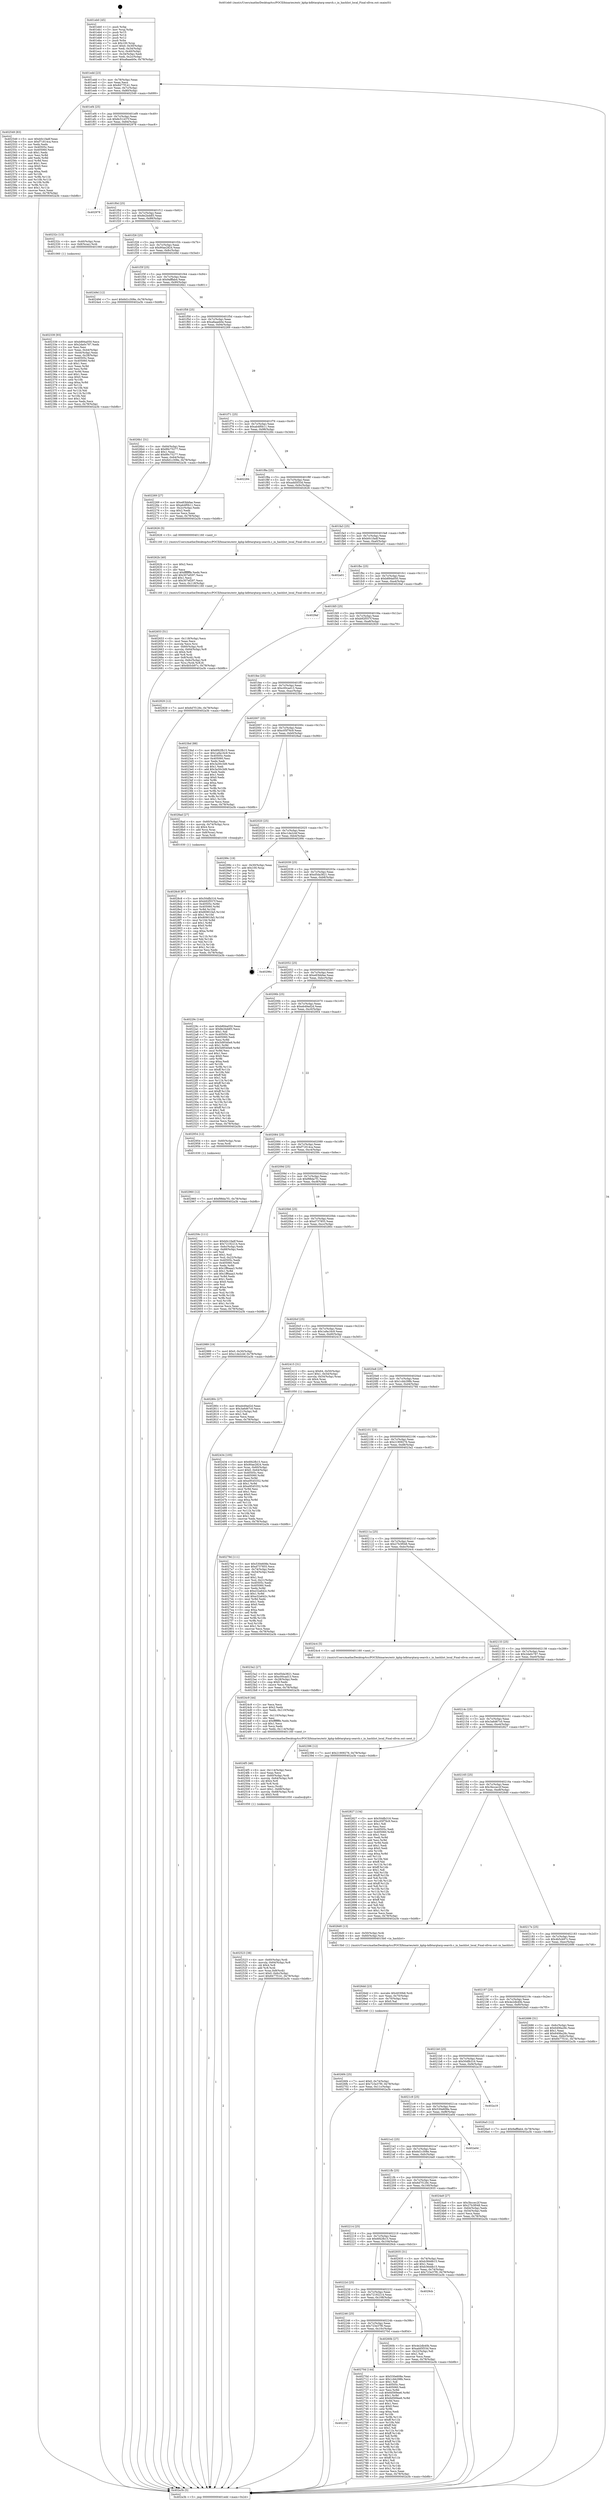 digraph "0x401eb0" {
  label = "0x401eb0 (/mnt/c/Users/mathe/Desktop/tcc/POCII/binaries/extr_kphp-kdbtargtarg-search.c_in_hashlist_local_Final-ollvm.out::main(0))"
  labelloc = "t"
  node[shape=record]

  Entry [label="",width=0.3,height=0.3,shape=circle,fillcolor=black,style=filled]
  "0x401edd" [label="{
     0x401edd [23]\l
     | [instrs]\l
     &nbsp;&nbsp;0x401edd \<+3\>: mov -0x78(%rbp),%eax\l
     &nbsp;&nbsp;0x401ee0 \<+2\>: mov %eax,%ecx\l
     &nbsp;&nbsp;0x401ee2 \<+6\>: sub $0x8477f141,%ecx\l
     &nbsp;&nbsp;0x401ee8 \<+3\>: mov %eax,-0x7c(%rbp)\l
     &nbsp;&nbsp;0x401eeb \<+3\>: mov %ecx,-0x80(%rbp)\l
     &nbsp;&nbsp;0x401eee \<+6\>: je 0000000000402549 \<main+0x699\>\l
  }"]
  "0x402549" [label="{
     0x402549 [83]\l
     | [instrs]\l
     &nbsp;&nbsp;0x402549 \<+5\>: mov $0xb0c1fadf,%eax\l
     &nbsp;&nbsp;0x40254e \<+5\>: mov $0xf71814ca,%ecx\l
     &nbsp;&nbsp;0x402553 \<+2\>: xor %edx,%edx\l
     &nbsp;&nbsp;0x402555 \<+7\>: mov 0x40505c,%esi\l
     &nbsp;&nbsp;0x40255c \<+7\>: mov 0x405060,%edi\l
     &nbsp;&nbsp;0x402563 \<+3\>: sub $0x1,%edx\l
     &nbsp;&nbsp;0x402566 \<+3\>: mov %esi,%r8d\l
     &nbsp;&nbsp;0x402569 \<+3\>: add %edx,%r8d\l
     &nbsp;&nbsp;0x40256c \<+4\>: imul %r8d,%esi\l
     &nbsp;&nbsp;0x402570 \<+3\>: and $0x1,%esi\l
     &nbsp;&nbsp;0x402573 \<+3\>: cmp $0x0,%esi\l
     &nbsp;&nbsp;0x402576 \<+4\>: sete %r9b\l
     &nbsp;&nbsp;0x40257a \<+3\>: cmp $0xa,%edi\l
     &nbsp;&nbsp;0x40257d \<+4\>: setl %r10b\l
     &nbsp;&nbsp;0x402581 \<+3\>: mov %r9b,%r11b\l
     &nbsp;&nbsp;0x402584 \<+3\>: and %r10b,%r11b\l
     &nbsp;&nbsp;0x402587 \<+3\>: xor %r10b,%r9b\l
     &nbsp;&nbsp;0x40258a \<+3\>: or %r9b,%r11b\l
     &nbsp;&nbsp;0x40258d \<+4\>: test $0x1,%r11b\l
     &nbsp;&nbsp;0x402591 \<+3\>: cmovne %ecx,%eax\l
     &nbsp;&nbsp;0x402594 \<+3\>: mov %eax,-0x78(%rbp)\l
     &nbsp;&nbsp;0x402597 \<+5\>: jmp 0000000000402a3b \<main+0xb8b\>\l
  }"]
  "0x401ef4" [label="{
     0x401ef4 [25]\l
     | [instrs]\l
     &nbsp;&nbsp;0x401ef4 \<+5\>: jmp 0000000000401ef9 \<main+0x49\>\l
     &nbsp;&nbsp;0x401ef9 \<+3\>: mov -0x7c(%rbp),%eax\l
     &nbsp;&nbsp;0x401efc \<+5\>: sub $0x8c51437f,%eax\l
     &nbsp;&nbsp;0x401f01 \<+6\>: mov %eax,-0x84(%rbp)\l
     &nbsp;&nbsp;0x401f07 \<+6\>: je 0000000000402978 \<main+0xac8\>\l
  }"]
  Exit [label="",width=0.3,height=0.3,shape=circle,fillcolor=black,style=filled,peripheries=2]
  "0x402978" [label="{
     0x402978\l
  }", style=dashed]
  "0x401f0d" [label="{
     0x401f0d [25]\l
     | [instrs]\l
     &nbsp;&nbsp;0x401f0d \<+5\>: jmp 0000000000401f12 \<main+0x62\>\l
     &nbsp;&nbsp;0x401f12 \<+3\>: mov -0x7c(%rbp),%eax\l
     &nbsp;&nbsp;0x401f15 \<+5\>: sub $0x8e2bddf3,%eax\l
     &nbsp;&nbsp;0x401f1a \<+6\>: mov %eax,-0x88(%rbp)\l
     &nbsp;&nbsp;0x401f20 \<+6\>: je 000000000040232c \<main+0x47c\>\l
  }"]
  "0x402960" [label="{
     0x402960 [12]\l
     | [instrs]\l
     &nbsp;&nbsp;0x402960 \<+7\>: movl $0xf98da7f1,-0x78(%rbp)\l
     &nbsp;&nbsp;0x402967 \<+5\>: jmp 0000000000402a3b \<main+0xb8b\>\l
  }"]
  "0x40232c" [label="{
     0x40232c [13]\l
     | [instrs]\l
     &nbsp;&nbsp;0x40232c \<+4\>: mov -0x40(%rbp),%rax\l
     &nbsp;&nbsp;0x402330 \<+4\>: mov 0x8(%rax),%rdi\l
     &nbsp;&nbsp;0x402334 \<+5\>: call 0000000000401060 \<atoi@plt\>\l
     | [calls]\l
     &nbsp;&nbsp;0x401060 \{1\} (unknown)\l
  }"]
  "0x401f26" [label="{
     0x401f26 [25]\l
     | [instrs]\l
     &nbsp;&nbsp;0x401f26 \<+5\>: jmp 0000000000401f2b \<main+0x7b\>\l
     &nbsp;&nbsp;0x401f2b \<+3\>: mov -0x7c(%rbp),%eax\l
     &nbsp;&nbsp;0x401f2e \<+5\>: sub $0x90ae2824,%eax\l
     &nbsp;&nbsp;0x401f33 \<+6\>: mov %eax,-0x8c(%rbp)\l
     &nbsp;&nbsp;0x401f39 \<+6\>: je 000000000040249d \<main+0x5ed\>\l
  }"]
  "0x4028c8" [label="{
     0x4028c8 [97]\l
     | [instrs]\l
     &nbsp;&nbsp;0x4028c8 \<+5\>: mov $0x50dfb316,%edx\l
     &nbsp;&nbsp;0x4028cd \<+5\>: mov $0xb92f557f,%esi\l
     &nbsp;&nbsp;0x4028d2 \<+8\>: mov 0x40505c,%r8d\l
     &nbsp;&nbsp;0x4028da \<+8\>: mov 0x405060,%r9d\l
     &nbsp;&nbsp;0x4028e2 \<+3\>: mov %r8d,%r10d\l
     &nbsp;&nbsp;0x4028e5 \<+7\>: add $0x80901fa5,%r10d\l
     &nbsp;&nbsp;0x4028ec \<+4\>: sub $0x1,%r10d\l
     &nbsp;&nbsp;0x4028f0 \<+7\>: sub $0x80901fa5,%r10d\l
     &nbsp;&nbsp;0x4028f7 \<+4\>: imul %r10d,%r8d\l
     &nbsp;&nbsp;0x4028fb \<+4\>: and $0x1,%r8d\l
     &nbsp;&nbsp;0x4028ff \<+4\>: cmp $0x0,%r8d\l
     &nbsp;&nbsp;0x402903 \<+4\>: sete %r11b\l
     &nbsp;&nbsp;0x402907 \<+4\>: cmp $0xa,%r9d\l
     &nbsp;&nbsp;0x40290b \<+3\>: setl %bl\l
     &nbsp;&nbsp;0x40290e \<+3\>: mov %r11b,%r14b\l
     &nbsp;&nbsp;0x402911 \<+3\>: and %bl,%r14b\l
     &nbsp;&nbsp;0x402914 \<+3\>: xor %bl,%r11b\l
     &nbsp;&nbsp;0x402917 \<+3\>: or %r11b,%r14b\l
     &nbsp;&nbsp;0x40291a \<+4\>: test $0x1,%r14b\l
     &nbsp;&nbsp;0x40291e \<+3\>: cmovne %esi,%edx\l
     &nbsp;&nbsp;0x402921 \<+3\>: mov %edx,-0x78(%rbp)\l
     &nbsp;&nbsp;0x402924 \<+5\>: jmp 0000000000402a3b \<main+0xb8b\>\l
  }"]
  "0x40249d" [label="{
     0x40249d [12]\l
     | [instrs]\l
     &nbsp;&nbsp;0x40249d \<+7\>: movl $0x6d1c308e,-0x78(%rbp)\l
     &nbsp;&nbsp;0x4024a4 \<+5\>: jmp 0000000000402a3b \<main+0xb8b\>\l
  }"]
  "0x401f3f" [label="{
     0x401f3f [25]\l
     | [instrs]\l
     &nbsp;&nbsp;0x401f3f \<+5\>: jmp 0000000000401f44 \<main+0x94\>\l
     &nbsp;&nbsp;0x401f44 \<+3\>: mov -0x7c(%rbp),%eax\l
     &nbsp;&nbsp;0x401f47 \<+5\>: sub $0x9afffab4,%eax\l
     &nbsp;&nbsp;0x401f4c \<+6\>: mov %eax,-0x90(%rbp)\l
     &nbsp;&nbsp;0x401f52 \<+6\>: je 00000000004026b1 \<main+0x801\>\l
  }"]
  "0x40225f" [label="{
     0x40225f\l
  }", style=dashed]
  "0x4026b1" [label="{
     0x4026b1 [31]\l
     | [instrs]\l
     &nbsp;&nbsp;0x4026b1 \<+3\>: mov -0x64(%rbp),%eax\l
     &nbsp;&nbsp;0x4026b4 \<+5\>: sub $0x89c75277,%eax\l
     &nbsp;&nbsp;0x4026b9 \<+3\>: add $0x1,%eax\l
     &nbsp;&nbsp;0x4026bc \<+5\>: add $0x89c75277,%eax\l
     &nbsp;&nbsp;0x4026c1 \<+3\>: mov %eax,-0x64(%rbp)\l
     &nbsp;&nbsp;0x4026c4 \<+7\>: movl $0x6d1c308e,-0x78(%rbp)\l
     &nbsp;&nbsp;0x4026cb \<+5\>: jmp 0000000000402a3b \<main+0xb8b\>\l
  }"]
  "0x401f58" [label="{
     0x401f58 [25]\l
     | [instrs]\l
     &nbsp;&nbsp;0x401f58 \<+5\>: jmp 0000000000401f5d \<main+0xad\>\l
     &nbsp;&nbsp;0x401f5d \<+3\>: mov -0x7c(%rbp),%eax\l
     &nbsp;&nbsp;0x401f60 \<+5\>: sub $0xa8aaeb0e,%eax\l
     &nbsp;&nbsp;0x401f65 \<+6\>: mov %eax,-0x94(%rbp)\l
     &nbsp;&nbsp;0x401f6b \<+6\>: je 0000000000402269 \<main+0x3b9\>\l
  }"]
  "0x40270d" [label="{
     0x40270d [144]\l
     | [instrs]\l
     &nbsp;&nbsp;0x40270d \<+5\>: mov $0x530e608e,%eax\l
     &nbsp;&nbsp;0x402712 \<+5\>: mov $0x1cbb298b,%ecx\l
     &nbsp;&nbsp;0x402717 \<+2\>: mov $0x1,%dl\l
     &nbsp;&nbsp;0x402719 \<+7\>: mov 0x40505c,%esi\l
     &nbsp;&nbsp;0x402720 \<+7\>: mov 0x405060,%edi\l
     &nbsp;&nbsp;0x402727 \<+3\>: mov %esi,%r8d\l
     &nbsp;&nbsp;0x40272a \<+7\>: sub $0x6d569ee6,%r8d\l
     &nbsp;&nbsp;0x402731 \<+4\>: sub $0x1,%r8d\l
     &nbsp;&nbsp;0x402735 \<+7\>: add $0x6d569ee6,%r8d\l
     &nbsp;&nbsp;0x40273c \<+4\>: imul %r8d,%esi\l
     &nbsp;&nbsp;0x402740 \<+3\>: and $0x1,%esi\l
     &nbsp;&nbsp;0x402743 \<+3\>: cmp $0x0,%esi\l
     &nbsp;&nbsp;0x402746 \<+4\>: sete %r9b\l
     &nbsp;&nbsp;0x40274a \<+3\>: cmp $0xa,%edi\l
     &nbsp;&nbsp;0x40274d \<+4\>: setl %r10b\l
     &nbsp;&nbsp;0x402751 \<+3\>: mov %r9b,%r11b\l
     &nbsp;&nbsp;0x402754 \<+4\>: xor $0xff,%r11b\l
     &nbsp;&nbsp;0x402758 \<+3\>: mov %r10b,%bl\l
     &nbsp;&nbsp;0x40275b \<+3\>: xor $0xff,%bl\l
     &nbsp;&nbsp;0x40275e \<+3\>: xor $0x1,%dl\l
     &nbsp;&nbsp;0x402761 \<+3\>: mov %r11b,%r14b\l
     &nbsp;&nbsp;0x402764 \<+4\>: and $0xff,%r14b\l
     &nbsp;&nbsp;0x402768 \<+3\>: and %dl,%r9b\l
     &nbsp;&nbsp;0x40276b \<+3\>: mov %bl,%r15b\l
     &nbsp;&nbsp;0x40276e \<+4\>: and $0xff,%r15b\l
     &nbsp;&nbsp;0x402772 \<+3\>: and %dl,%r10b\l
     &nbsp;&nbsp;0x402775 \<+3\>: or %r9b,%r14b\l
     &nbsp;&nbsp;0x402778 \<+3\>: or %r10b,%r15b\l
     &nbsp;&nbsp;0x40277b \<+3\>: xor %r15b,%r14b\l
     &nbsp;&nbsp;0x40277e \<+3\>: or %bl,%r11b\l
     &nbsp;&nbsp;0x402781 \<+4\>: xor $0xff,%r11b\l
     &nbsp;&nbsp;0x402785 \<+3\>: or $0x1,%dl\l
     &nbsp;&nbsp;0x402788 \<+3\>: and %dl,%r11b\l
     &nbsp;&nbsp;0x40278b \<+3\>: or %r11b,%r14b\l
     &nbsp;&nbsp;0x40278e \<+4\>: test $0x1,%r14b\l
     &nbsp;&nbsp;0x402792 \<+3\>: cmovne %ecx,%eax\l
     &nbsp;&nbsp;0x402795 \<+3\>: mov %eax,-0x78(%rbp)\l
     &nbsp;&nbsp;0x402798 \<+5\>: jmp 0000000000402a3b \<main+0xb8b\>\l
  }"]
  "0x402269" [label="{
     0x402269 [27]\l
     | [instrs]\l
     &nbsp;&nbsp;0x402269 \<+5\>: mov $0xe83bbfae,%eax\l
     &nbsp;&nbsp;0x40226e \<+5\>: mov $0xab4f0b11,%ecx\l
     &nbsp;&nbsp;0x402273 \<+3\>: mov -0x2c(%rbp),%edx\l
     &nbsp;&nbsp;0x402276 \<+3\>: cmp $0x2,%edx\l
     &nbsp;&nbsp;0x402279 \<+3\>: cmovne %ecx,%eax\l
     &nbsp;&nbsp;0x40227c \<+3\>: mov %eax,-0x78(%rbp)\l
     &nbsp;&nbsp;0x40227f \<+5\>: jmp 0000000000402a3b \<main+0xb8b\>\l
  }"]
  "0x401f71" [label="{
     0x401f71 [25]\l
     | [instrs]\l
     &nbsp;&nbsp;0x401f71 \<+5\>: jmp 0000000000401f76 \<main+0xc6\>\l
     &nbsp;&nbsp;0x401f76 \<+3\>: mov -0x7c(%rbp),%eax\l
     &nbsp;&nbsp;0x401f79 \<+5\>: sub $0xab4f0b11,%eax\l
     &nbsp;&nbsp;0x401f7e \<+6\>: mov %eax,-0x98(%rbp)\l
     &nbsp;&nbsp;0x401f84 \<+6\>: je 0000000000402284 \<main+0x3d4\>\l
  }"]
  "0x402a3b" [label="{
     0x402a3b [5]\l
     | [instrs]\l
     &nbsp;&nbsp;0x402a3b \<+5\>: jmp 0000000000401edd \<main+0x2d\>\l
  }"]
  "0x401eb0" [label="{
     0x401eb0 [45]\l
     | [instrs]\l
     &nbsp;&nbsp;0x401eb0 \<+1\>: push %rbp\l
     &nbsp;&nbsp;0x401eb1 \<+3\>: mov %rsp,%rbp\l
     &nbsp;&nbsp;0x401eb4 \<+2\>: push %r15\l
     &nbsp;&nbsp;0x401eb6 \<+2\>: push %r14\l
     &nbsp;&nbsp;0x401eb8 \<+2\>: push %r12\l
     &nbsp;&nbsp;0x401eba \<+1\>: push %rbx\l
     &nbsp;&nbsp;0x401ebb \<+7\>: sub $0x100,%rsp\l
     &nbsp;&nbsp;0x401ec2 \<+7\>: movl $0x0,-0x30(%rbp)\l
     &nbsp;&nbsp;0x401ec9 \<+3\>: mov %edi,-0x34(%rbp)\l
     &nbsp;&nbsp;0x401ecc \<+4\>: mov %rsi,-0x40(%rbp)\l
     &nbsp;&nbsp;0x401ed0 \<+3\>: mov -0x34(%rbp),%edi\l
     &nbsp;&nbsp;0x401ed3 \<+3\>: mov %edi,-0x2c(%rbp)\l
     &nbsp;&nbsp;0x401ed6 \<+7\>: movl $0xa8aaeb0e,-0x78(%rbp)\l
  }"]
  "0x4026f4" [label="{
     0x4026f4 [25]\l
     | [instrs]\l
     &nbsp;&nbsp;0x4026f4 \<+7\>: movl $0x0,-0x74(%rbp)\l
     &nbsp;&nbsp;0x4026fb \<+7\>: movl $0x723e37f0,-0x78(%rbp)\l
     &nbsp;&nbsp;0x402702 \<+6\>: mov %eax,-0x11c(%rbp)\l
     &nbsp;&nbsp;0x402708 \<+5\>: jmp 0000000000402a3b \<main+0xb8b\>\l
  }"]
  "0x402284" [label="{
     0x402284\l
  }", style=dashed]
  "0x401f8a" [label="{
     0x401f8a [25]\l
     | [instrs]\l
     &nbsp;&nbsp;0x401f8a \<+5\>: jmp 0000000000401f8f \<main+0xdf\>\l
     &nbsp;&nbsp;0x401f8f \<+3\>: mov -0x7c(%rbp),%eax\l
     &nbsp;&nbsp;0x401f92 \<+5\>: sub $0xadd5f33d,%eax\l
     &nbsp;&nbsp;0x401f97 \<+6\>: mov %eax,-0x9c(%rbp)\l
     &nbsp;&nbsp;0x401f9d \<+6\>: je 0000000000402626 \<main+0x776\>\l
  }"]
  "0x4026dd" [label="{
     0x4026dd [23]\l
     | [instrs]\l
     &nbsp;&nbsp;0x4026dd \<+10\>: movabs $0x4030b6,%rdi\l
     &nbsp;&nbsp;0x4026e7 \<+3\>: mov %eax,-0x70(%rbp)\l
     &nbsp;&nbsp;0x4026ea \<+3\>: mov -0x70(%rbp),%esi\l
     &nbsp;&nbsp;0x4026ed \<+2\>: mov $0x0,%al\l
     &nbsp;&nbsp;0x4026ef \<+5\>: call 0000000000401040 \<printf@plt\>\l
     | [calls]\l
     &nbsp;&nbsp;0x401040 \{1\} (unknown)\l
  }"]
  "0x402626" [label="{
     0x402626 [5]\l
     | [instrs]\l
     &nbsp;&nbsp;0x402626 \<+5\>: call 0000000000401160 \<next_i\>\l
     | [calls]\l
     &nbsp;&nbsp;0x401160 \{1\} (/mnt/c/Users/mathe/Desktop/tcc/POCII/binaries/extr_kphp-kdbtargtarg-search.c_in_hashlist_local_Final-ollvm.out::next_i)\l
  }"]
  "0x401fa3" [label="{
     0x401fa3 [25]\l
     | [instrs]\l
     &nbsp;&nbsp;0x401fa3 \<+5\>: jmp 0000000000401fa8 \<main+0xf8\>\l
     &nbsp;&nbsp;0x401fa8 \<+3\>: mov -0x7c(%rbp),%eax\l
     &nbsp;&nbsp;0x401fab \<+5\>: sub $0xb0c1fadf,%eax\l
     &nbsp;&nbsp;0x401fb0 \<+6\>: mov %eax,-0xa0(%rbp)\l
     &nbsp;&nbsp;0x401fb6 \<+6\>: je 0000000000402a01 \<main+0xb51\>\l
  }"]
  "0x402653" [label="{
     0x402653 [51]\l
     | [instrs]\l
     &nbsp;&nbsp;0x402653 \<+6\>: mov -0x118(%rbp),%ecx\l
     &nbsp;&nbsp;0x402659 \<+3\>: imul %eax,%ecx\l
     &nbsp;&nbsp;0x40265c \<+3\>: movslq %ecx,%rsi\l
     &nbsp;&nbsp;0x40265f \<+4\>: mov -0x60(%rbp),%rdi\l
     &nbsp;&nbsp;0x402663 \<+4\>: movslq -0x64(%rbp),%r8\l
     &nbsp;&nbsp;0x402667 \<+4\>: shl $0x4,%r8\l
     &nbsp;&nbsp;0x40266b \<+3\>: add %r8,%rdi\l
     &nbsp;&nbsp;0x40266e \<+4\>: mov 0x8(%rdi),%rdi\l
     &nbsp;&nbsp;0x402672 \<+4\>: movslq -0x6c(%rbp),%r8\l
     &nbsp;&nbsp;0x402676 \<+4\>: mov %rsi,(%rdi,%r8,8)\l
     &nbsp;&nbsp;0x40267a \<+7\>: movl $0x4b5cb97c,-0x78(%rbp)\l
     &nbsp;&nbsp;0x402681 \<+5\>: jmp 0000000000402a3b \<main+0xb8b\>\l
  }"]
  "0x402a01" [label="{
     0x402a01\l
  }", style=dashed]
  "0x401fbc" [label="{
     0x401fbc [25]\l
     | [instrs]\l
     &nbsp;&nbsp;0x401fbc \<+5\>: jmp 0000000000401fc1 \<main+0x111\>\l
     &nbsp;&nbsp;0x401fc1 \<+3\>: mov -0x7c(%rbp),%eax\l
     &nbsp;&nbsp;0x401fc4 \<+5\>: sub $0xb894a050,%eax\l
     &nbsp;&nbsp;0x401fc9 \<+6\>: mov %eax,-0xa4(%rbp)\l
     &nbsp;&nbsp;0x401fcf \<+6\>: je 00000000004029af \<main+0xaff\>\l
  }"]
  "0x40262b" [label="{
     0x40262b [40]\l
     | [instrs]\l
     &nbsp;&nbsp;0x40262b \<+5\>: mov $0x2,%ecx\l
     &nbsp;&nbsp;0x402630 \<+1\>: cltd\l
     &nbsp;&nbsp;0x402631 \<+2\>: idiv %ecx\l
     &nbsp;&nbsp;0x402633 \<+6\>: imul $0xfffffffe,%edx,%ecx\l
     &nbsp;&nbsp;0x402639 \<+6\>: add $0x307ef297,%ecx\l
     &nbsp;&nbsp;0x40263f \<+3\>: add $0x1,%ecx\l
     &nbsp;&nbsp;0x402642 \<+6\>: sub $0x307ef297,%ecx\l
     &nbsp;&nbsp;0x402648 \<+6\>: mov %ecx,-0x118(%rbp)\l
     &nbsp;&nbsp;0x40264e \<+5\>: call 0000000000401160 \<next_i\>\l
     | [calls]\l
     &nbsp;&nbsp;0x401160 \{1\} (/mnt/c/Users/mathe/Desktop/tcc/POCII/binaries/extr_kphp-kdbtargtarg-search.c_in_hashlist_local_Final-ollvm.out::next_i)\l
  }"]
  "0x4029af" [label="{
     0x4029af\l
  }", style=dashed]
  "0x401fd5" [label="{
     0x401fd5 [25]\l
     | [instrs]\l
     &nbsp;&nbsp;0x401fd5 \<+5\>: jmp 0000000000401fda \<main+0x12a\>\l
     &nbsp;&nbsp;0x401fda \<+3\>: mov -0x7c(%rbp),%eax\l
     &nbsp;&nbsp;0x401fdd \<+5\>: sub $0xb92f557f,%eax\l
     &nbsp;&nbsp;0x401fe2 \<+6\>: mov %eax,-0xa8(%rbp)\l
     &nbsp;&nbsp;0x401fe8 \<+6\>: je 0000000000402929 \<main+0xa79\>\l
  }"]
  "0x402246" [label="{
     0x402246 [25]\l
     | [instrs]\l
     &nbsp;&nbsp;0x402246 \<+5\>: jmp 000000000040224b \<main+0x39b\>\l
     &nbsp;&nbsp;0x40224b \<+3\>: mov -0x7c(%rbp),%eax\l
     &nbsp;&nbsp;0x40224e \<+5\>: sub $0x723e37f0,%eax\l
     &nbsp;&nbsp;0x402253 \<+6\>: mov %eax,-0x10c(%rbp)\l
     &nbsp;&nbsp;0x402259 \<+6\>: je 000000000040270d \<main+0x85d\>\l
  }"]
  "0x402929" [label="{
     0x402929 [12]\l
     | [instrs]\l
     &nbsp;&nbsp;0x402929 \<+7\>: movl $0x6d7f129c,-0x78(%rbp)\l
     &nbsp;&nbsp;0x402930 \<+5\>: jmp 0000000000402a3b \<main+0xb8b\>\l
  }"]
  "0x401fee" [label="{
     0x401fee [25]\l
     | [instrs]\l
     &nbsp;&nbsp;0x401fee \<+5\>: jmp 0000000000401ff3 \<main+0x143\>\l
     &nbsp;&nbsp;0x401ff3 \<+3\>: mov -0x7c(%rbp),%eax\l
     &nbsp;&nbsp;0x401ff6 \<+5\>: sub $0xc00cad13,%eax\l
     &nbsp;&nbsp;0x401ffb \<+6\>: mov %eax,-0xac(%rbp)\l
     &nbsp;&nbsp;0x402001 \<+6\>: je 00000000004023bd \<main+0x50d\>\l
  }"]
  "0x40260b" [label="{
     0x40260b [27]\l
     | [instrs]\l
     &nbsp;&nbsp;0x40260b \<+5\>: mov $0x4e2db40b,%eax\l
     &nbsp;&nbsp;0x402610 \<+5\>: mov $0xadd5f33d,%ecx\l
     &nbsp;&nbsp;0x402615 \<+3\>: mov -0x22(%rbp),%dl\l
     &nbsp;&nbsp;0x402618 \<+3\>: test $0x1,%dl\l
     &nbsp;&nbsp;0x40261b \<+3\>: cmovne %ecx,%eax\l
     &nbsp;&nbsp;0x40261e \<+3\>: mov %eax,-0x78(%rbp)\l
     &nbsp;&nbsp;0x402621 \<+5\>: jmp 0000000000402a3b \<main+0xb8b\>\l
  }"]
  "0x4023bd" [label="{
     0x4023bd [88]\l
     | [instrs]\l
     &nbsp;&nbsp;0x4023bd \<+5\>: mov $0x6f42fb15,%eax\l
     &nbsp;&nbsp;0x4023c2 \<+5\>: mov $0x1a9a16c9,%ecx\l
     &nbsp;&nbsp;0x4023c7 \<+7\>: mov 0x40505c,%edx\l
     &nbsp;&nbsp;0x4023ce \<+7\>: mov 0x405060,%esi\l
     &nbsp;&nbsp;0x4023d5 \<+2\>: mov %edx,%edi\l
     &nbsp;&nbsp;0x4023d7 \<+6\>: sub $0x3a30c3d9,%edi\l
     &nbsp;&nbsp;0x4023dd \<+3\>: sub $0x1,%edi\l
     &nbsp;&nbsp;0x4023e0 \<+6\>: add $0x3a30c3d9,%edi\l
     &nbsp;&nbsp;0x4023e6 \<+3\>: imul %edi,%edx\l
     &nbsp;&nbsp;0x4023e9 \<+3\>: and $0x1,%edx\l
     &nbsp;&nbsp;0x4023ec \<+3\>: cmp $0x0,%edx\l
     &nbsp;&nbsp;0x4023ef \<+4\>: sete %r8b\l
     &nbsp;&nbsp;0x4023f3 \<+3\>: cmp $0xa,%esi\l
     &nbsp;&nbsp;0x4023f6 \<+4\>: setl %r9b\l
     &nbsp;&nbsp;0x4023fa \<+3\>: mov %r8b,%r10b\l
     &nbsp;&nbsp;0x4023fd \<+3\>: and %r9b,%r10b\l
     &nbsp;&nbsp;0x402400 \<+3\>: xor %r9b,%r8b\l
     &nbsp;&nbsp;0x402403 \<+3\>: or %r8b,%r10b\l
     &nbsp;&nbsp;0x402406 \<+4\>: test $0x1,%r10b\l
     &nbsp;&nbsp;0x40240a \<+3\>: cmovne %ecx,%eax\l
     &nbsp;&nbsp;0x40240d \<+3\>: mov %eax,-0x78(%rbp)\l
     &nbsp;&nbsp;0x402410 \<+5\>: jmp 0000000000402a3b \<main+0xb8b\>\l
  }"]
  "0x402007" [label="{
     0x402007 [25]\l
     | [instrs]\l
     &nbsp;&nbsp;0x402007 \<+5\>: jmp 000000000040200c \<main+0x15c\>\l
     &nbsp;&nbsp;0x40200c \<+3\>: mov -0x7c(%rbp),%eax\l
     &nbsp;&nbsp;0x40200f \<+5\>: sub $0xc05f76c9,%eax\l
     &nbsp;&nbsp;0x402014 \<+6\>: mov %eax,-0xb0(%rbp)\l
     &nbsp;&nbsp;0x40201a \<+6\>: je 00000000004028ad \<main+0x9fd\>\l
  }"]
  "0x40222d" [label="{
     0x40222d [25]\l
     | [instrs]\l
     &nbsp;&nbsp;0x40222d \<+5\>: jmp 0000000000402232 \<main+0x382\>\l
     &nbsp;&nbsp;0x402232 \<+3\>: mov -0x7c(%rbp),%eax\l
     &nbsp;&nbsp;0x402235 \<+5\>: sub $0x72192214,%eax\l
     &nbsp;&nbsp;0x40223a \<+6\>: mov %eax,-0x108(%rbp)\l
     &nbsp;&nbsp;0x402240 \<+6\>: je 000000000040260b \<main+0x75b\>\l
  }"]
  "0x4028ad" [label="{
     0x4028ad [27]\l
     | [instrs]\l
     &nbsp;&nbsp;0x4028ad \<+4\>: mov -0x60(%rbp),%rax\l
     &nbsp;&nbsp;0x4028b1 \<+4\>: movslq -0x74(%rbp),%rcx\l
     &nbsp;&nbsp;0x4028b5 \<+4\>: shl $0x4,%rcx\l
     &nbsp;&nbsp;0x4028b9 \<+3\>: add %rcx,%rax\l
     &nbsp;&nbsp;0x4028bc \<+4\>: mov 0x8(%rax),%rax\l
     &nbsp;&nbsp;0x4028c0 \<+3\>: mov %rax,%rdi\l
     &nbsp;&nbsp;0x4028c3 \<+5\>: call 0000000000401030 \<free@plt\>\l
     | [calls]\l
     &nbsp;&nbsp;0x401030 \{1\} (unknown)\l
  }"]
  "0x402020" [label="{
     0x402020 [25]\l
     | [instrs]\l
     &nbsp;&nbsp;0x402020 \<+5\>: jmp 0000000000402025 \<main+0x175\>\l
     &nbsp;&nbsp;0x402025 \<+3\>: mov -0x7c(%rbp),%eax\l
     &nbsp;&nbsp;0x402028 \<+5\>: sub $0xc1de2cbf,%eax\l
     &nbsp;&nbsp;0x40202d \<+6\>: mov %eax,-0xb4(%rbp)\l
     &nbsp;&nbsp;0x402033 \<+6\>: je 000000000040299c \<main+0xaec\>\l
  }"]
  "0x4029cb" [label="{
     0x4029cb\l
  }", style=dashed]
  "0x40299c" [label="{
     0x40299c [19]\l
     | [instrs]\l
     &nbsp;&nbsp;0x40299c \<+3\>: mov -0x30(%rbp),%eax\l
     &nbsp;&nbsp;0x40299f \<+7\>: add $0x100,%rsp\l
     &nbsp;&nbsp;0x4029a6 \<+1\>: pop %rbx\l
     &nbsp;&nbsp;0x4029a7 \<+2\>: pop %r12\l
     &nbsp;&nbsp;0x4029a9 \<+2\>: pop %r14\l
     &nbsp;&nbsp;0x4029ab \<+2\>: pop %r15\l
     &nbsp;&nbsp;0x4029ad \<+1\>: pop %rbp\l
     &nbsp;&nbsp;0x4029ae \<+1\>: ret\l
  }"]
  "0x402039" [label="{
     0x402039 [25]\l
     | [instrs]\l
     &nbsp;&nbsp;0x402039 \<+5\>: jmp 000000000040203e \<main+0x18e\>\l
     &nbsp;&nbsp;0x40203e \<+3\>: mov -0x7c(%rbp),%eax\l
     &nbsp;&nbsp;0x402041 \<+5\>: sub $0xd5da3821,%eax\l
     &nbsp;&nbsp;0x402046 \<+6\>: mov %eax,-0xb8(%rbp)\l
     &nbsp;&nbsp;0x40204c \<+6\>: je 000000000040296c \<main+0xabc\>\l
  }"]
  "0x402214" [label="{
     0x402214 [25]\l
     | [instrs]\l
     &nbsp;&nbsp;0x402214 \<+5\>: jmp 0000000000402219 \<main+0x369\>\l
     &nbsp;&nbsp;0x402219 \<+3\>: mov -0x7c(%rbp),%eax\l
     &nbsp;&nbsp;0x40221c \<+5\>: sub $0x6f42fb15,%eax\l
     &nbsp;&nbsp;0x402221 \<+6\>: mov %eax,-0x104(%rbp)\l
     &nbsp;&nbsp;0x402227 \<+6\>: je 00000000004029cb \<main+0xb1b\>\l
  }"]
  "0x40296c" [label="{
     0x40296c\l
  }", style=dashed]
  "0x402052" [label="{
     0x402052 [25]\l
     | [instrs]\l
     &nbsp;&nbsp;0x402052 \<+5\>: jmp 0000000000402057 \<main+0x1a7\>\l
     &nbsp;&nbsp;0x402057 \<+3\>: mov -0x7c(%rbp),%eax\l
     &nbsp;&nbsp;0x40205a \<+5\>: sub $0xe83bbfae,%eax\l
     &nbsp;&nbsp;0x40205f \<+6\>: mov %eax,-0xbc(%rbp)\l
     &nbsp;&nbsp;0x402065 \<+6\>: je 000000000040229c \<main+0x3ec\>\l
  }"]
  "0x402935" [label="{
     0x402935 [31]\l
     | [instrs]\l
     &nbsp;&nbsp;0x402935 \<+3\>: mov -0x74(%rbp),%eax\l
     &nbsp;&nbsp;0x402938 \<+5\>: sub $0xb36ddb15,%eax\l
     &nbsp;&nbsp;0x40293d \<+3\>: add $0x1,%eax\l
     &nbsp;&nbsp;0x402940 \<+5\>: add $0xb36ddb15,%eax\l
     &nbsp;&nbsp;0x402945 \<+3\>: mov %eax,-0x74(%rbp)\l
     &nbsp;&nbsp;0x402948 \<+7\>: movl $0x723e37f0,-0x78(%rbp)\l
     &nbsp;&nbsp;0x40294f \<+5\>: jmp 0000000000402a3b \<main+0xb8b\>\l
  }"]
  "0x40229c" [label="{
     0x40229c [144]\l
     | [instrs]\l
     &nbsp;&nbsp;0x40229c \<+5\>: mov $0xb894a050,%eax\l
     &nbsp;&nbsp;0x4022a1 \<+5\>: mov $0x8e2bddf3,%ecx\l
     &nbsp;&nbsp;0x4022a6 \<+2\>: mov $0x1,%dl\l
     &nbsp;&nbsp;0x4022a8 \<+7\>: mov 0x40505c,%esi\l
     &nbsp;&nbsp;0x4022af \<+7\>: mov 0x405060,%edi\l
     &nbsp;&nbsp;0x4022b6 \<+3\>: mov %esi,%r8d\l
     &nbsp;&nbsp;0x4022b9 \<+7\>: sub $0x5d9540e9,%r8d\l
     &nbsp;&nbsp;0x4022c0 \<+4\>: sub $0x1,%r8d\l
     &nbsp;&nbsp;0x4022c4 \<+7\>: add $0x5d9540e9,%r8d\l
     &nbsp;&nbsp;0x4022cb \<+4\>: imul %r8d,%esi\l
     &nbsp;&nbsp;0x4022cf \<+3\>: and $0x1,%esi\l
     &nbsp;&nbsp;0x4022d2 \<+3\>: cmp $0x0,%esi\l
     &nbsp;&nbsp;0x4022d5 \<+4\>: sete %r9b\l
     &nbsp;&nbsp;0x4022d9 \<+3\>: cmp $0xa,%edi\l
     &nbsp;&nbsp;0x4022dc \<+4\>: setl %r10b\l
     &nbsp;&nbsp;0x4022e0 \<+3\>: mov %r9b,%r11b\l
     &nbsp;&nbsp;0x4022e3 \<+4\>: xor $0xff,%r11b\l
     &nbsp;&nbsp;0x4022e7 \<+3\>: mov %r10b,%bl\l
     &nbsp;&nbsp;0x4022ea \<+3\>: xor $0xff,%bl\l
     &nbsp;&nbsp;0x4022ed \<+3\>: xor $0x1,%dl\l
     &nbsp;&nbsp;0x4022f0 \<+3\>: mov %r11b,%r14b\l
     &nbsp;&nbsp;0x4022f3 \<+4\>: and $0xff,%r14b\l
     &nbsp;&nbsp;0x4022f7 \<+3\>: and %dl,%r9b\l
     &nbsp;&nbsp;0x4022fa \<+3\>: mov %bl,%r15b\l
     &nbsp;&nbsp;0x4022fd \<+4\>: and $0xff,%r15b\l
     &nbsp;&nbsp;0x402301 \<+3\>: and %dl,%r10b\l
     &nbsp;&nbsp;0x402304 \<+3\>: or %r9b,%r14b\l
     &nbsp;&nbsp;0x402307 \<+3\>: or %r10b,%r15b\l
     &nbsp;&nbsp;0x40230a \<+3\>: xor %r15b,%r14b\l
     &nbsp;&nbsp;0x40230d \<+3\>: or %bl,%r11b\l
     &nbsp;&nbsp;0x402310 \<+4\>: xor $0xff,%r11b\l
     &nbsp;&nbsp;0x402314 \<+3\>: or $0x1,%dl\l
     &nbsp;&nbsp;0x402317 \<+3\>: and %dl,%r11b\l
     &nbsp;&nbsp;0x40231a \<+3\>: or %r11b,%r14b\l
     &nbsp;&nbsp;0x40231d \<+4\>: test $0x1,%r14b\l
     &nbsp;&nbsp;0x402321 \<+3\>: cmovne %ecx,%eax\l
     &nbsp;&nbsp;0x402324 \<+3\>: mov %eax,-0x78(%rbp)\l
     &nbsp;&nbsp;0x402327 \<+5\>: jmp 0000000000402a3b \<main+0xb8b\>\l
  }"]
  "0x40206b" [label="{
     0x40206b [25]\l
     | [instrs]\l
     &nbsp;&nbsp;0x40206b \<+5\>: jmp 0000000000402070 \<main+0x1c0\>\l
     &nbsp;&nbsp;0x402070 \<+3\>: mov -0x7c(%rbp),%eax\l
     &nbsp;&nbsp;0x402073 \<+5\>: sub $0xeb49ad2d,%eax\l
     &nbsp;&nbsp;0x402078 \<+6\>: mov %eax,-0xc0(%rbp)\l
     &nbsp;&nbsp;0x40207e \<+6\>: je 0000000000402954 \<main+0xaa4\>\l
  }"]
  "0x402339" [label="{
     0x402339 [93]\l
     | [instrs]\l
     &nbsp;&nbsp;0x402339 \<+5\>: mov $0xb894a050,%ecx\l
     &nbsp;&nbsp;0x40233e \<+5\>: mov $0x2da0c787,%edx\l
     &nbsp;&nbsp;0x402343 \<+2\>: xor %esi,%esi\l
     &nbsp;&nbsp;0x402345 \<+3\>: mov %eax,-0x44(%rbp)\l
     &nbsp;&nbsp;0x402348 \<+3\>: mov -0x44(%rbp),%eax\l
     &nbsp;&nbsp;0x40234b \<+3\>: mov %eax,-0x28(%rbp)\l
     &nbsp;&nbsp;0x40234e \<+7\>: mov 0x40505c,%eax\l
     &nbsp;&nbsp;0x402355 \<+8\>: mov 0x405060,%r8d\l
     &nbsp;&nbsp;0x40235d \<+3\>: sub $0x1,%esi\l
     &nbsp;&nbsp;0x402360 \<+3\>: mov %eax,%r9d\l
     &nbsp;&nbsp;0x402363 \<+3\>: add %esi,%r9d\l
     &nbsp;&nbsp;0x402366 \<+4\>: imul %r9d,%eax\l
     &nbsp;&nbsp;0x40236a \<+3\>: and $0x1,%eax\l
     &nbsp;&nbsp;0x40236d \<+3\>: cmp $0x0,%eax\l
     &nbsp;&nbsp;0x402370 \<+4\>: sete %r10b\l
     &nbsp;&nbsp;0x402374 \<+4\>: cmp $0xa,%r8d\l
     &nbsp;&nbsp;0x402378 \<+4\>: setl %r11b\l
     &nbsp;&nbsp;0x40237c \<+3\>: mov %r10b,%bl\l
     &nbsp;&nbsp;0x40237f \<+3\>: and %r11b,%bl\l
     &nbsp;&nbsp;0x402382 \<+3\>: xor %r11b,%r10b\l
     &nbsp;&nbsp;0x402385 \<+3\>: or %r10b,%bl\l
     &nbsp;&nbsp;0x402388 \<+3\>: test $0x1,%bl\l
     &nbsp;&nbsp;0x40238b \<+3\>: cmovne %edx,%ecx\l
     &nbsp;&nbsp;0x40238e \<+3\>: mov %ecx,-0x78(%rbp)\l
     &nbsp;&nbsp;0x402391 \<+5\>: jmp 0000000000402a3b \<main+0xb8b\>\l
  }"]
  "0x402523" [label="{
     0x402523 [38]\l
     | [instrs]\l
     &nbsp;&nbsp;0x402523 \<+4\>: mov -0x60(%rbp),%rdi\l
     &nbsp;&nbsp;0x402527 \<+4\>: movslq -0x64(%rbp),%r8\l
     &nbsp;&nbsp;0x40252b \<+4\>: shl $0x4,%r8\l
     &nbsp;&nbsp;0x40252f \<+3\>: add %r8,%rdi\l
     &nbsp;&nbsp;0x402532 \<+4\>: mov %rax,0x8(%rdi)\l
     &nbsp;&nbsp;0x402536 \<+7\>: movl $0x0,-0x6c(%rbp)\l
     &nbsp;&nbsp;0x40253d \<+7\>: movl $0x8477f141,-0x78(%rbp)\l
     &nbsp;&nbsp;0x402544 \<+5\>: jmp 0000000000402a3b \<main+0xb8b\>\l
  }"]
  "0x402954" [label="{
     0x402954 [12]\l
     | [instrs]\l
     &nbsp;&nbsp;0x402954 \<+4\>: mov -0x60(%rbp),%rax\l
     &nbsp;&nbsp;0x402958 \<+3\>: mov %rax,%rdi\l
     &nbsp;&nbsp;0x40295b \<+5\>: call 0000000000401030 \<free@plt\>\l
     | [calls]\l
     &nbsp;&nbsp;0x401030 \{1\} (unknown)\l
  }"]
  "0x402084" [label="{
     0x402084 [25]\l
     | [instrs]\l
     &nbsp;&nbsp;0x402084 \<+5\>: jmp 0000000000402089 \<main+0x1d9\>\l
     &nbsp;&nbsp;0x402089 \<+3\>: mov -0x7c(%rbp),%eax\l
     &nbsp;&nbsp;0x40208c \<+5\>: sub $0xf71814ca,%eax\l
     &nbsp;&nbsp;0x402091 \<+6\>: mov %eax,-0xc4(%rbp)\l
     &nbsp;&nbsp;0x402097 \<+6\>: je 000000000040259c \<main+0x6ec\>\l
  }"]
  "0x4024f5" [label="{
     0x4024f5 [46]\l
     | [instrs]\l
     &nbsp;&nbsp;0x4024f5 \<+6\>: mov -0x114(%rbp),%ecx\l
     &nbsp;&nbsp;0x4024fb \<+3\>: imul %eax,%ecx\l
     &nbsp;&nbsp;0x4024fe \<+4\>: mov -0x60(%rbp),%rdi\l
     &nbsp;&nbsp;0x402502 \<+4\>: movslq -0x64(%rbp),%r8\l
     &nbsp;&nbsp;0x402506 \<+4\>: shl $0x4,%r8\l
     &nbsp;&nbsp;0x40250a \<+3\>: add %r8,%rdi\l
     &nbsp;&nbsp;0x40250d \<+2\>: mov %ecx,(%rdi)\l
     &nbsp;&nbsp;0x40250f \<+7\>: movl $0x1,-0x68(%rbp)\l
     &nbsp;&nbsp;0x402516 \<+4\>: movslq -0x68(%rbp),%rdi\l
     &nbsp;&nbsp;0x40251a \<+4\>: shl $0x3,%rdi\l
     &nbsp;&nbsp;0x40251e \<+5\>: call 0000000000401050 \<malloc@plt\>\l
     | [calls]\l
     &nbsp;&nbsp;0x401050 \{1\} (unknown)\l
  }"]
  "0x40259c" [label="{
     0x40259c [111]\l
     | [instrs]\l
     &nbsp;&nbsp;0x40259c \<+5\>: mov $0xb0c1fadf,%eax\l
     &nbsp;&nbsp;0x4025a1 \<+5\>: mov $0x72192214,%ecx\l
     &nbsp;&nbsp;0x4025a6 \<+3\>: mov -0x6c(%rbp),%edx\l
     &nbsp;&nbsp;0x4025a9 \<+3\>: cmp -0x68(%rbp),%edx\l
     &nbsp;&nbsp;0x4025ac \<+4\>: setl %sil\l
     &nbsp;&nbsp;0x4025b0 \<+4\>: and $0x1,%sil\l
     &nbsp;&nbsp;0x4025b4 \<+4\>: mov %sil,-0x22(%rbp)\l
     &nbsp;&nbsp;0x4025b8 \<+7\>: mov 0x40505c,%edx\l
     &nbsp;&nbsp;0x4025bf \<+7\>: mov 0x405060,%edi\l
     &nbsp;&nbsp;0x4025c6 \<+3\>: mov %edx,%r8d\l
     &nbsp;&nbsp;0x4025c9 \<+7\>: sub $0x1ff6aaa3,%r8d\l
     &nbsp;&nbsp;0x4025d0 \<+4\>: sub $0x1,%r8d\l
     &nbsp;&nbsp;0x4025d4 \<+7\>: add $0x1ff6aaa3,%r8d\l
     &nbsp;&nbsp;0x4025db \<+4\>: imul %r8d,%edx\l
     &nbsp;&nbsp;0x4025df \<+3\>: and $0x1,%edx\l
     &nbsp;&nbsp;0x4025e2 \<+3\>: cmp $0x0,%edx\l
     &nbsp;&nbsp;0x4025e5 \<+4\>: sete %sil\l
     &nbsp;&nbsp;0x4025e9 \<+3\>: cmp $0xa,%edi\l
     &nbsp;&nbsp;0x4025ec \<+4\>: setl %r9b\l
     &nbsp;&nbsp;0x4025f0 \<+3\>: mov %sil,%r10b\l
     &nbsp;&nbsp;0x4025f3 \<+3\>: and %r9b,%r10b\l
     &nbsp;&nbsp;0x4025f6 \<+3\>: xor %r9b,%sil\l
     &nbsp;&nbsp;0x4025f9 \<+3\>: or %sil,%r10b\l
     &nbsp;&nbsp;0x4025fc \<+4\>: test $0x1,%r10b\l
     &nbsp;&nbsp;0x402600 \<+3\>: cmovne %ecx,%eax\l
     &nbsp;&nbsp;0x402603 \<+3\>: mov %eax,-0x78(%rbp)\l
     &nbsp;&nbsp;0x402606 \<+5\>: jmp 0000000000402a3b \<main+0xb8b\>\l
  }"]
  "0x40209d" [label="{
     0x40209d [25]\l
     | [instrs]\l
     &nbsp;&nbsp;0x40209d \<+5\>: jmp 00000000004020a2 \<main+0x1f2\>\l
     &nbsp;&nbsp;0x4020a2 \<+3\>: mov -0x7c(%rbp),%eax\l
     &nbsp;&nbsp;0x4020a5 \<+5\>: sub $0xf98da7f1,%eax\l
     &nbsp;&nbsp;0x4020aa \<+6\>: mov %eax,-0xc8(%rbp)\l
     &nbsp;&nbsp;0x4020b0 \<+6\>: je 0000000000402989 \<main+0xad9\>\l
  }"]
  "0x4024c9" [label="{
     0x4024c9 [44]\l
     | [instrs]\l
     &nbsp;&nbsp;0x4024c9 \<+2\>: xor %ecx,%ecx\l
     &nbsp;&nbsp;0x4024cb \<+5\>: mov $0x2,%edx\l
     &nbsp;&nbsp;0x4024d0 \<+6\>: mov %edx,-0x110(%rbp)\l
     &nbsp;&nbsp;0x4024d6 \<+1\>: cltd\l
     &nbsp;&nbsp;0x4024d7 \<+6\>: mov -0x110(%rbp),%esi\l
     &nbsp;&nbsp;0x4024dd \<+2\>: idiv %esi\l
     &nbsp;&nbsp;0x4024df \<+6\>: imul $0xfffffffe,%edx,%edx\l
     &nbsp;&nbsp;0x4024e5 \<+3\>: sub $0x1,%ecx\l
     &nbsp;&nbsp;0x4024e8 \<+2\>: sub %ecx,%edx\l
     &nbsp;&nbsp;0x4024ea \<+6\>: mov %edx,-0x114(%rbp)\l
     &nbsp;&nbsp;0x4024f0 \<+5\>: call 0000000000401160 \<next_i\>\l
     | [calls]\l
     &nbsp;&nbsp;0x401160 \{1\} (/mnt/c/Users/mathe/Desktop/tcc/POCII/binaries/extr_kphp-kdbtargtarg-search.c_in_hashlist_local_Final-ollvm.out::next_i)\l
  }"]
  "0x402989" [label="{
     0x402989 [19]\l
     | [instrs]\l
     &nbsp;&nbsp;0x402989 \<+7\>: movl $0x0,-0x30(%rbp)\l
     &nbsp;&nbsp;0x402990 \<+7\>: movl $0xc1de2cbf,-0x78(%rbp)\l
     &nbsp;&nbsp;0x402997 \<+5\>: jmp 0000000000402a3b \<main+0xb8b\>\l
  }"]
  "0x4020b6" [label="{
     0x4020b6 [25]\l
     | [instrs]\l
     &nbsp;&nbsp;0x4020b6 \<+5\>: jmp 00000000004020bb \<main+0x20b\>\l
     &nbsp;&nbsp;0x4020bb \<+3\>: mov -0x7c(%rbp),%eax\l
     &nbsp;&nbsp;0x4020be \<+5\>: sub $0xd737855,%eax\l
     &nbsp;&nbsp;0x4020c3 \<+6\>: mov %eax,-0xcc(%rbp)\l
     &nbsp;&nbsp;0x4020c9 \<+6\>: je 000000000040280c \<main+0x95c\>\l
  }"]
  "0x4021fb" [label="{
     0x4021fb [25]\l
     | [instrs]\l
     &nbsp;&nbsp;0x4021fb \<+5\>: jmp 0000000000402200 \<main+0x350\>\l
     &nbsp;&nbsp;0x402200 \<+3\>: mov -0x7c(%rbp),%eax\l
     &nbsp;&nbsp;0x402203 \<+5\>: sub $0x6d7f129c,%eax\l
     &nbsp;&nbsp;0x402208 \<+6\>: mov %eax,-0x100(%rbp)\l
     &nbsp;&nbsp;0x40220e \<+6\>: je 0000000000402935 \<main+0xa85\>\l
  }"]
  "0x40280c" [label="{
     0x40280c [27]\l
     | [instrs]\l
     &nbsp;&nbsp;0x40280c \<+5\>: mov $0xeb49ad2d,%eax\l
     &nbsp;&nbsp;0x402811 \<+5\>: mov $0x3a6d67c0,%ecx\l
     &nbsp;&nbsp;0x402816 \<+3\>: mov -0x21(%rbp),%dl\l
     &nbsp;&nbsp;0x402819 \<+3\>: test $0x1,%dl\l
     &nbsp;&nbsp;0x40281c \<+3\>: cmovne %ecx,%eax\l
     &nbsp;&nbsp;0x40281f \<+3\>: mov %eax,-0x78(%rbp)\l
     &nbsp;&nbsp;0x402822 \<+5\>: jmp 0000000000402a3b \<main+0xb8b\>\l
  }"]
  "0x4020cf" [label="{
     0x4020cf [25]\l
     | [instrs]\l
     &nbsp;&nbsp;0x4020cf \<+5\>: jmp 00000000004020d4 \<main+0x224\>\l
     &nbsp;&nbsp;0x4020d4 \<+3\>: mov -0x7c(%rbp),%eax\l
     &nbsp;&nbsp;0x4020d7 \<+5\>: sub $0x1a9a16c9,%eax\l
     &nbsp;&nbsp;0x4020dc \<+6\>: mov %eax,-0xd0(%rbp)\l
     &nbsp;&nbsp;0x4020e2 \<+6\>: je 0000000000402415 \<main+0x565\>\l
  }"]
  "0x4024a9" [label="{
     0x4024a9 [27]\l
     | [instrs]\l
     &nbsp;&nbsp;0x4024a9 \<+5\>: mov $0x3bccec2f,%eax\l
     &nbsp;&nbsp;0x4024ae \<+5\>: mov $0x27b3f048,%ecx\l
     &nbsp;&nbsp;0x4024b3 \<+3\>: mov -0x64(%rbp),%edx\l
     &nbsp;&nbsp;0x4024b6 \<+3\>: cmp -0x54(%rbp),%edx\l
     &nbsp;&nbsp;0x4024b9 \<+3\>: cmovl %ecx,%eax\l
     &nbsp;&nbsp;0x4024bc \<+3\>: mov %eax,-0x78(%rbp)\l
     &nbsp;&nbsp;0x4024bf \<+5\>: jmp 0000000000402a3b \<main+0xb8b\>\l
  }"]
  "0x402415" [label="{
     0x402415 [31]\l
     | [instrs]\l
     &nbsp;&nbsp;0x402415 \<+8\>: movq $0x64,-0x50(%rbp)\l
     &nbsp;&nbsp;0x40241d \<+7\>: movl $0x1,-0x54(%rbp)\l
     &nbsp;&nbsp;0x402424 \<+4\>: movslq -0x54(%rbp),%rax\l
     &nbsp;&nbsp;0x402428 \<+4\>: shl $0x4,%rax\l
     &nbsp;&nbsp;0x40242c \<+3\>: mov %rax,%rdi\l
     &nbsp;&nbsp;0x40242f \<+5\>: call 0000000000401050 \<malloc@plt\>\l
     | [calls]\l
     &nbsp;&nbsp;0x401050 \{1\} (unknown)\l
  }"]
  "0x4020e8" [label="{
     0x4020e8 [25]\l
     | [instrs]\l
     &nbsp;&nbsp;0x4020e8 \<+5\>: jmp 00000000004020ed \<main+0x23d\>\l
     &nbsp;&nbsp;0x4020ed \<+3\>: mov -0x7c(%rbp),%eax\l
     &nbsp;&nbsp;0x4020f0 \<+5\>: sub $0x1cbb298b,%eax\l
     &nbsp;&nbsp;0x4020f5 \<+6\>: mov %eax,-0xd4(%rbp)\l
     &nbsp;&nbsp;0x4020fb \<+6\>: je 000000000040279d \<main+0x8ed\>\l
  }"]
  "0x4021e2" [label="{
     0x4021e2 [25]\l
     | [instrs]\l
     &nbsp;&nbsp;0x4021e2 \<+5\>: jmp 00000000004021e7 \<main+0x337\>\l
     &nbsp;&nbsp;0x4021e7 \<+3\>: mov -0x7c(%rbp),%eax\l
     &nbsp;&nbsp;0x4021ea \<+5\>: sub $0x6d1c308e,%eax\l
     &nbsp;&nbsp;0x4021ef \<+6\>: mov %eax,-0xfc(%rbp)\l
     &nbsp;&nbsp;0x4021f5 \<+6\>: je 00000000004024a9 \<main+0x5f9\>\l
  }"]
  "0x40279d" [label="{
     0x40279d [111]\l
     | [instrs]\l
     &nbsp;&nbsp;0x40279d \<+5\>: mov $0x530e608e,%eax\l
     &nbsp;&nbsp;0x4027a2 \<+5\>: mov $0xd737855,%ecx\l
     &nbsp;&nbsp;0x4027a7 \<+3\>: mov -0x74(%rbp),%edx\l
     &nbsp;&nbsp;0x4027aa \<+3\>: cmp -0x54(%rbp),%edx\l
     &nbsp;&nbsp;0x4027ad \<+4\>: setl %sil\l
     &nbsp;&nbsp;0x4027b1 \<+4\>: and $0x1,%sil\l
     &nbsp;&nbsp;0x4027b5 \<+4\>: mov %sil,-0x21(%rbp)\l
     &nbsp;&nbsp;0x4027b9 \<+7\>: mov 0x40505c,%edx\l
     &nbsp;&nbsp;0x4027c0 \<+7\>: mov 0x405060,%edi\l
     &nbsp;&nbsp;0x4027c7 \<+3\>: mov %edx,%r8d\l
     &nbsp;&nbsp;0x4027ca \<+7\>: sub $0xe32a642c,%r8d\l
     &nbsp;&nbsp;0x4027d1 \<+4\>: sub $0x1,%r8d\l
     &nbsp;&nbsp;0x4027d5 \<+7\>: add $0xe32a642c,%r8d\l
     &nbsp;&nbsp;0x4027dc \<+4\>: imul %r8d,%edx\l
     &nbsp;&nbsp;0x4027e0 \<+3\>: and $0x1,%edx\l
     &nbsp;&nbsp;0x4027e3 \<+3\>: cmp $0x0,%edx\l
     &nbsp;&nbsp;0x4027e6 \<+4\>: sete %sil\l
     &nbsp;&nbsp;0x4027ea \<+3\>: cmp $0xa,%edi\l
     &nbsp;&nbsp;0x4027ed \<+4\>: setl %r9b\l
     &nbsp;&nbsp;0x4027f1 \<+3\>: mov %sil,%r10b\l
     &nbsp;&nbsp;0x4027f4 \<+3\>: and %r9b,%r10b\l
     &nbsp;&nbsp;0x4027f7 \<+3\>: xor %r9b,%sil\l
     &nbsp;&nbsp;0x4027fa \<+3\>: or %sil,%r10b\l
     &nbsp;&nbsp;0x4027fd \<+4\>: test $0x1,%r10b\l
     &nbsp;&nbsp;0x402801 \<+3\>: cmovne %ecx,%eax\l
     &nbsp;&nbsp;0x402804 \<+3\>: mov %eax,-0x78(%rbp)\l
     &nbsp;&nbsp;0x402807 \<+5\>: jmp 0000000000402a3b \<main+0xb8b\>\l
  }"]
  "0x402101" [label="{
     0x402101 [25]\l
     | [instrs]\l
     &nbsp;&nbsp;0x402101 \<+5\>: jmp 0000000000402106 \<main+0x256\>\l
     &nbsp;&nbsp;0x402106 \<+3\>: mov -0x7c(%rbp),%eax\l
     &nbsp;&nbsp;0x402109 \<+5\>: sub $0x21909276,%eax\l
     &nbsp;&nbsp;0x40210e \<+6\>: mov %eax,-0xd8(%rbp)\l
     &nbsp;&nbsp;0x402114 \<+6\>: je 00000000004023a2 \<main+0x4f2\>\l
  }"]
  "0x402a0d" [label="{
     0x402a0d\l
  }", style=dashed]
  "0x4023a2" [label="{
     0x4023a2 [27]\l
     | [instrs]\l
     &nbsp;&nbsp;0x4023a2 \<+5\>: mov $0xd5da3821,%eax\l
     &nbsp;&nbsp;0x4023a7 \<+5\>: mov $0xc00cad13,%ecx\l
     &nbsp;&nbsp;0x4023ac \<+3\>: mov -0x28(%rbp),%edx\l
     &nbsp;&nbsp;0x4023af \<+3\>: cmp $0x0,%edx\l
     &nbsp;&nbsp;0x4023b2 \<+3\>: cmove %ecx,%eax\l
     &nbsp;&nbsp;0x4023b5 \<+3\>: mov %eax,-0x78(%rbp)\l
     &nbsp;&nbsp;0x4023b8 \<+5\>: jmp 0000000000402a3b \<main+0xb8b\>\l
  }"]
  "0x40211a" [label="{
     0x40211a [25]\l
     | [instrs]\l
     &nbsp;&nbsp;0x40211a \<+5\>: jmp 000000000040211f \<main+0x26f\>\l
     &nbsp;&nbsp;0x40211f \<+3\>: mov -0x7c(%rbp),%eax\l
     &nbsp;&nbsp;0x402122 \<+5\>: sub $0x27b3f048,%eax\l
     &nbsp;&nbsp;0x402127 \<+6\>: mov %eax,-0xdc(%rbp)\l
     &nbsp;&nbsp;0x40212d \<+6\>: je 00000000004024c4 \<main+0x614\>\l
  }"]
  "0x4021c9" [label="{
     0x4021c9 [25]\l
     | [instrs]\l
     &nbsp;&nbsp;0x4021c9 \<+5\>: jmp 00000000004021ce \<main+0x31e\>\l
     &nbsp;&nbsp;0x4021ce \<+3\>: mov -0x7c(%rbp),%eax\l
     &nbsp;&nbsp;0x4021d1 \<+5\>: sub $0x530e608e,%eax\l
     &nbsp;&nbsp;0x4021d6 \<+6\>: mov %eax,-0xf8(%rbp)\l
     &nbsp;&nbsp;0x4021dc \<+6\>: je 0000000000402a0d \<main+0xb5d\>\l
  }"]
  "0x4024c4" [label="{
     0x4024c4 [5]\l
     | [instrs]\l
     &nbsp;&nbsp;0x4024c4 \<+5\>: call 0000000000401160 \<next_i\>\l
     | [calls]\l
     &nbsp;&nbsp;0x401160 \{1\} (/mnt/c/Users/mathe/Desktop/tcc/POCII/binaries/extr_kphp-kdbtargtarg-search.c_in_hashlist_local_Final-ollvm.out::next_i)\l
  }"]
  "0x402133" [label="{
     0x402133 [25]\l
     | [instrs]\l
     &nbsp;&nbsp;0x402133 \<+5\>: jmp 0000000000402138 \<main+0x288\>\l
     &nbsp;&nbsp;0x402138 \<+3\>: mov -0x7c(%rbp),%eax\l
     &nbsp;&nbsp;0x40213b \<+5\>: sub $0x2da0c787,%eax\l
     &nbsp;&nbsp;0x402140 \<+6\>: mov %eax,-0xe0(%rbp)\l
     &nbsp;&nbsp;0x402146 \<+6\>: je 0000000000402396 \<main+0x4e6\>\l
  }"]
  "0x402a19" [label="{
     0x402a19\l
  }", style=dashed]
  "0x402396" [label="{
     0x402396 [12]\l
     | [instrs]\l
     &nbsp;&nbsp;0x402396 \<+7\>: movl $0x21909276,-0x78(%rbp)\l
     &nbsp;&nbsp;0x40239d \<+5\>: jmp 0000000000402a3b \<main+0xb8b\>\l
  }"]
  "0x40214c" [label="{
     0x40214c [25]\l
     | [instrs]\l
     &nbsp;&nbsp;0x40214c \<+5\>: jmp 0000000000402151 \<main+0x2a1\>\l
     &nbsp;&nbsp;0x402151 \<+3\>: mov -0x7c(%rbp),%eax\l
     &nbsp;&nbsp;0x402154 \<+5\>: sub $0x3a6d67c0,%eax\l
     &nbsp;&nbsp;0x402159 \<+6\>: mov %eax,-0xe4(%rbp)\l
     &nbsp;&nbsp;0x40215f \<+6\>: je 0000000000402827 \<main+0x977\>\l
  }"]
  "0x402434" [label="{
     0x402434 [105]\l
     | [instrs]\l
     &nbsp;&nbsp;0x402434 \<+5\>: mov $0x6f42fb15,%ecx\l
     &nbsp;&nbsp;0x402439 \<+5\>: mov $0x90ae2824,%edx\l
     &nbsp;&nbsp;0x40243e \<+4\>: mov %rax,-0x60(%rbp)\l
     &nbsp;&nbsp;0x402442 \<+7\>: movl $0x0,-0x64(%rbp)\l
     &nbsp;&nbsp;0x402449 \<+7\>: mov 0x40505c,%esi\l
     &nbsp;&nbsp;0x402450 \<+8\>: mov 0x405060,%r8d\l
     &nbsp;&nbsp;0x402458 \<+3\>: mov %esi,%r9d\l
     &nbsp;&nbsp;0x40245b \<+7\>: add $0xe9545352,%r9d\l
     &nbsp;&nbsp;0x402462 \<+4\>: sub $0x1,%r9d\l
     &nbsp;&nbsp;0x402466 \<+7\>: sub $0xe9545352,%r9d\l
     &nbsp;&nbsp;0x40246d \<+4\>: imul %r9d,%esi\l
     &nbsp;&nbsp;0x402471 \<+3\>: and $0x1,%esi\l
     &nbsp;&nbsp;0x402474 \<+3\>: cmp $0x0,%esi\l
     &nbsp;&nbsp;0x402477 \<+4\>: sete %r10b\l
     &nbsp;&nbsp;0x40247b \<+4\>: cmp $0xa,%r8d\l
     &nbsp;&nbsp;0x40247f \<+4\>: setl %r11b\l
     &nbsp;&nbsp;0x402483 \<+3\>: mov %r10b,%bl\l
     &nbsp;&nbsp;0x402486 \<+3\>: and %r11b,%bl\l
     &nbsp;&nbsp;0x402489 \<+3\>: xor %r11b,%r10b\l
     &nbsp;&nbsp;0x40248c \<+3\>: or %r10b,%bl\l
     &nbsp;&nbsp;0x40248f \<+3\>: test $0x1,%bl\l
     &nbsp;&nbsp;0x402492 \<+3\>: cmovne %edx,%ecx\l
     &nbsp;&nbsp;0x402495 \<+3\>: mov %ecx,-0x78(%rbp)\l
     &nbsp;&nbsp;0x402498 \<+5\>: jmp 0000000000402a3b \<main+0xb8b\>\l
  }"]
  "0x4021b0" [label="{
     0x4021b0 [25]\l
     | [instrs]\l
     &nbsp;&nbsp;0x4021b0 \<+5\>: jmp 00000000004021b5 \<main+0x305\>\l
     &nbsp;&nbsp;0x4021b5 \<+3\>: mov -0x7c(%rbp),%eax\l
     &nbsp;&nbsp;0x4021b8 \<+5\>: sub $0x50dfb316,%eax\l
     &nbsp;&nbsp;0x4021bd \<+6\>: mov %eax,-0xf4(%rbp)\l
     &nbsp;&nbsp;0x4021c3 \<+6\>: je 0000000000402a19 \<main+0xb69\>\l
  }"]
  "0x402827" [label="{
     0x402827 [134]\l
     | [instrs]\l
     &nbsp;&nbsp;0x402827 \<+5\>: mov $0x50dfb316,%eax\l
     &nbsp;&nbsp;0x40282c \<+5\>: mov $0xc05f76c9,%ecx\l
     &nbsp;&nbsp;0x402831 \<+2\>: mov $0x1,%dl\l
     &nbsp;&nbsp;0x402833 \<+2\>: xor %esi,%esi\l
     &nbsp;&nbsp;0x402835 \<+7\>: mov 0x40505c,%edi\l
     &nbsp;&nbsp;0x40283c \<+8\>: mov 0x405060,%r8d\l
     &nbsp;&nbsp;0x402844 \<+3\>: sub $0x1,%esi\l
     &nbsp;&nbsp;0x402847 \<+3\>: mov %edi,%r9d\l
     &nbsp;&nbsp;0x40284a \<+3\>: add %esi,%r9d\l
     &nbsp;&nbsp;0x40284d \<+4\>: imul %r9d,%edi\l
     &nbsp;&nbsp;0x402851 \<+3\>: and $0x1,%edi\l
     &nbsp;&nbsp;0x402854 \<+3\>: cmp $0x0,%edi\l
     &nbsp;&nbsp;0x402857 \<+4\>: sete %r10b\l
     &nbsp;&nbsp;0x40285b \<+4\>: cmp $0xa,%r8d\l
     &nbsp;&nbsp;0x40285f \<+4\>: setl %r11b\l
     &nbsp;&nbsp;0x402863 \<+3\>: mov %r10b,%bl\l
     &nbsp;&nbsp;0x402866 \<+3\>: xor $0xff,%bl\l
     &nbsp;&nbsp;0x402869 \<+3\>: mov %r11b,%r14b\l
     &nbsp;&nbsp;0x40286c \<+4\>: xor $0xff,%r14b\l
     &nbsp;&nbsp;0x402870 \<+3\>: xor $0x1,%dl\l
     &nbsp;&nbsp;0x402873 \<+3\>: mov %bl,%r15b\l
     &nbsp;&nbsp;0x402876 \<+4\>: and $0xff,%r15b\l
     &nbsp;&nbsp;0x40287a \<+3\>: and %dl,%r10b\l
     &nbsp;&nbsp;0x40287d \<+3\>: mov %r14b,%r12b\l
     &nbsp;&nbsp;0x402880 \<+4\>: and $0xff,%r12b\l
     &nbsp;&nbsp;0x402884 \<+3\>: and %dl,%r11b\l
     &nbsp;&nbsp;0x402887 \<+3\>: or %r10b,%r15b\l
     &nbsp;&nbsp;0x40288a \<+3\>: or %r11b,%r12b\l
     &nbsp;&nbsp;0x40288d \<+3\>: xor %r12b,%r15b\l
     &nbsp;&nbsp;0x402890 \<+3\>: or %r14b,%bl\l
     &nbsp;&nbsp;0x402893 \<+3\>: xor $0xff,%bl\l
     &nbsp;&nbsp;0x402896 \<+3\>: or $0x1,%dl\l
     &nbsp;&nbsp;0x402899 \<+2\>: and %dl,%bl\l
     &nbsp;&nbsp;0x40289b \<+3\>: or %bl,%r15b\l
     &nbsp;&nbsp;0x40289e \<+4\>: test $0x1,%r15b\l
     &nbsp;&nbsp;0x4028a2 \<+3\>: cmovne %ecx,%eax\l
     &nbsp;&nbsp;0x4028a5 \<+3\>: mov %eax,-0x78(%rbp)\l
     &nbsp;&nbsp;0x4028a8 \<+5\>: jmp 0000000000402a3b \<main+0xb8b\>\l
  }"]
  "0x402165" [label="{
     0x402165 [25]\l
     | [instrs]\l
     &nbsp;&nbsp;0x402165 \<+5\>: jmp 000000000040216a \<main+0x2ba\>\l
     &nbsp;&nbsp;0x40216a \<+3\>: mov -0x7c(%rbp),%eax\l
     &nbsp;&nbsp;0x40216d \<+5\>: sub $0x3bccec2f,%eax\l
     &nbsp;&nbsp;0x402172 \<+6\>: mov %eax,-0xe8(%rbp)\l
     &nbsp;&nbsp;0x402178 \<+6\>: je 00000000004026d0 \<main+0x820\>\l
  }"]
  "0x4026a5" [label="{
     0x4026a5 [12]\l
     | [instrs]\l
     &nbsp;&nbsp;0x4026a5 \<+7\>: movl $0x9afffab4,-0x78(%rbp)\l
     &nbsp;&nbsp;0x4026ac \<+5\>: jmp 0000000000402a3b \<main+0xb8b\>\l
  }"]
  "0x4026d0" [label="{
     0x4026d0 [13]\l
     | [instrs]\l
     &nbsp;&nbsp;0x4026d0 \<+4\>: mov -0x50(%rbp),%rdi\l
     &nbsp;&nbsp;0x4026d4 \<+4\>: mov -0x60(%rbp),%rsi\l
     &nbsp;&nbsp;0x4026d8 \<+5\>: call 00000000004015b0 \<in_hashlist\>\l
     | [calls]\l
     &nbsp;&nbsp;0x4015b0 \{1\} (/mnt/c/Users/mathe/Desktop/tcc/POCII/binaries/extr_kphp-kdbtargtarg-search.c_in_hashlist_local_Final-ollvm.out::in_hashlist)\l
  }"]
  "0x40217e" [label="{
     0x40217e [25]\l
     | [instrs]\l
     &nbsp;&nbsp;0x40217e \<+5\>: jmp 0000000000402183 \<main+0x2d3\>\l
     &nbsp;&nbsp;0x402183 \<+3\>: mov -0x7c(%rbp),%eax\l
     &nbsp;&nbsp;0x402186 \<+5\>: sub $0x4b5cb97c,%eax\l
     &nbsp;&nbsp;0x40218b \<+6\>: mov %eax,-0xec(%rbp)\l
     &nbsp;&nbsp;0x402191 \<+6\>: je 0000000000402686 \<main+0x7d6\>\l
  }"]
  "0x402197" [label="{
     0x402197 [25]\l
     | [instrs]\l
     &nbsp;&nbsp;0x402197 \<+5\>: jmp 000000000040219c \<main+0x2ec\>\l
     &nbsp;&nbsp;0x40219c \<+3\>: mov -0x7c(%rbp),%eax\l
     &nbsp;&nbsp;0x40219f \<+5\>: sub $0x4e2db40b,%eax\l
     &nbsp;&nbsp;0x4021a4 \<+6\>: mov %eax,-0xf0(%rbp)\l
     &nbsp;&nbsp;0x4021aa \<+6\>: je 00000000004026a5 \<main+0x7f5\>\l
  }"]
  "0x402686" [label="{
     0x402686 [31]\l
     | [instrs]\l
     &nbsp;&nbsp;0x402686 \<+3\>: mov -0x6c(%rbp),%eax\l
     &nbsp;&nbsp;0x402689 \<+5\>: sub $0x6406a28c,%eax\l
     &nbsp;&nbsp;0x40268e \<+3\>: add $0x1,%eax\l
     &nbsp;&nbsp;0x402691 \<+5\>: add $0x6406a28c,%eax\l
     &nbsp;&nbsp;0x402696 \<+3\>: mov %eax,-0x6c(%rbp)\l
     &nbsp;&nbsp;0x402699 \<+7\>: movl $0x8477f141,-0x78(%rbp)\l
     &nbsp;&nbsp;0x4026a0 \<+5\>: jmp 0000000000402a3b \<main+0xb8b\>\l
  }"]
  Entry -> "0x401eb0" [label=" 1"]
  "0x401edd" -> "0x402549" [label=" 2"]
  "0x401edd" -> "0x401ef4" [label=" 33"]
  "0x40299c" -> Exit [label=" 1"]
  "0x401ef4" -> "0x402978" [label=" 0"]
  "0x401ef4" -> "0x401f0d" [label=" 33"]
  "0x402989" -> "0x402a3b" [label=" 1"]
  "0x401f0d" -> "0x40232c" [label=" 1"]
  "0x401f0d" -> "0x401f26" [label=" 32"]
  "0x402960" -> "0x402a3b" [label=" 1"]
  "0x401f26" -> "0x40249d" [label=" 1"]
  "0x401f26" -> "0x401f3f" [label=" 31"]
  "0x402954" -> "0x402960" [label=" 1"]
  "0x401f3f" -> "0x4026b1" [label=" 1"]
  "0x401f3f" -> "0x401f58" [label=" 30"]
  "0x402935" -> "0x402a3b" [label=" 1"]
  "0x401f58" -> "0x402269" [label=" 1"]
  "0x401f58" -> "0x401f71" [label=" 29"]
  "0x402269" -> "0x402a3b" [label=" 1"]
  "0x401eb0" -> "0x401edd" [label=" 1"]
  "0x402a3b" -> "0x401edd" [label=" 34"]
  "0x402929" -> "0x402a3b" [label=" 1"]
  "0x401f71" -> "0x402284" [label=" 0"]
  "0x401f71" -> "0x401f8a" [label=" 29"]
  "0x4028ad" -> "0x4028c8" [label=" 1"]
  "0x401f8a" -> "0x402626" [label=" 1"]
  "0x401f8a" -> "0x401fa3" [label=" 28"]
  "0x402827" -> "0x402a3b" [label=" 1"]
  "0x401fa3" -> "0x402a01" [label=" 0"]
  "0x401fa3" -> "0x401fbc" [label=" 28"]
  "0x40280c" -> "0x402a3b" [label=" 2"]
  "0x401fbc" -> "0x4029af" [label=" 0"]
  "0x401fbc" -> "0x401fd5" [label=" 28"]
  "0x40279d" -> "0x402a3b" [label=" 2"]
  "0x401fd5" -> "0x402929" [label=" 1"]
  "0x401fd5" -> "0x401fee" [label=" 27"]
  "0x40270d" -> "0x402a3b" [label=" 2"]
  "0x401fee" -> "0x4023bd" [label=" 1"]
  "0x401fee" -> "0x402007" [label=" 26"]
  "0x402246" -> "0x40225f" [label=" 0"]
  "0x402007" -> "0x4028ad" [label=" 1"]
  "0x402007" -> "0x402020" [label=" 25"]
  "0x4028c8" -> "0x402a3b" [label=" 1"]
  "0x402020" -> "0x40299c" [label=" 1"]
  "0x402020" -> "0x402039" [label=" 24"]
  "0x4026f4" -> "0x402a3b" [label=" 1"]
  "0x402039" -> "0x40296c" [label=" 0"]
  "0x402039" -> "0x402052" [label=" 24"]
  "0x4026d0" -> "0x4026dd" [label=" 1"]
  "0x402052" -> "0x40229c" [label=" 1"]
  "0x402052" -> "0x40206b" [label=" 23"]
  "0x40229c" -> "0x402a3b" [label=" 1"]
  "0x40232c" -> "0x402339" [label=" 1"]
  "0x402339" -> "0x402a3b" [label=" 1"]
  "0x4026b1" -> "0x402a3b" [label=" 1"]
  "0x40206b" -> "0x402954" [label=" 1"]
  "0x40206b" -> "0x402084" [label=" 22"]
  "0x402686" -> "0x402a3b" [label=" 1"]
  "0x402084" -> "0x40259c" [label=" 2"]
  "0x402084" -> "0x40209d" [label=" 20"]
  "0x402653" -> "0x402a3b" [label=" 1"]
  "0x40209d" -> "0x402989" [label=" 1"]
  "0x40209d" -> "0x4020b6" [label=" 19"]
  "0x40262b" -> "0x402653" [label=" 1"]
  "0x4020b6" -> "0x40280c" [label=" 2"]
  "0x4020b6" -> "0x4020cf" [label=" 17"]
  "0x402626" -> "0x40262b" [label=" 1"]
  "0x4020cf" -> "0x402415" [label=" 1"]
  "0x4020cf" -> "0x4020e8" [label=" 16"]
  "0x40260b" -> "0x402a3b" [label=" 2"]
  "0x4020e8" -> "0x40279d" [label=" 2"]
  "0x4020e8" -> "0x402101" [label=" 14"]
  "0x40222d" -> "0x40260b" [label=" 2"]
  "0x402101" -> "0x4023a2" [label=" 1"]
  "0x402101" -> "0x40211a" [label=" 13"]
  "0x402246" -> "0x40270d" [label=" 2"]
  "0x40211a" -> "0x4024c4" [label=" 1"]
  "0x40211a" -> "0x402133" [label=" 12"]
  "0x402214" -> "0x4029cb" [label=" 0"]
  "0x402133" -> "0x402396" [label=" 1"]
  "0x402133" -> "0x40214c" [label=" 11"]
  "0x402396" -> "0x402a3b" [label=" 1"]
  "0x4023a2" -> "0x402a3b" [label=" 1"]
  "0x4023bd" -> "0x402a3b" [label=" 1"]
  "0x402415" -> "0x402434" [label=" 1"]
  "0x402434" -> "0x402a3b" [label=" 1"]
  "0x40249d" -> "0x402a3b" [label=" 1"]
  "0x4026dd" -> "0x4026f4" [label=" 1"]
  "0x40214c" -> "0x402827" [label=" 1"]
  "0x40214c" -> "0x402165" [label=" 10"]
  "0x4021fb" -> "0x402935" [label=" 1"]
  "0x402165" -> "0x4026d0" [label=" 1"]
  "0x402165" -> "0x40217e" [label=" 9"]
  "0x4026a5" -> "0x402a3b" [label=" 1"]
  "0x40217e" -> "0x402686" [label=" 1"]
  "0x40217e" -> "0x402197" [label=" 8"]
  "0x40259c" -> "0x402a3b" [label=" 2"]
  "0x402197" -> "0x4026a5" [label=" 1"]
  "0x402197" -> "0x4021b0" [label=" 7"]
  "0x4021fb" -> "0x402214" [label=" 4"]
  "0x4021b0" -> "0x402a19" [label=" 0"]
  "0x4021b0" -> "0x4021c9" [label=" 7"]
  "0x402214" -> "0x40222d" [label=" 4"]
  "0x4021c9" -> "0x402a0d" [label=" 0"]
  "0x4021c9" -> "0x4021e2" [label=" 7"]
  "0x40222d" -> "0x402246" [label=" 2"]
  "0x4021e2" -> "0x4024a9" [label=" 2"]
  "0x4021e2" -> "0x4021fb" [label=" 5"]
  "0x4024a9" -> "0x402a3b" [label=" 2"]
  "0x4024c4" -> "0x4024c9" [label=" 1"]
  "0x4024c9" -> "0x4024f5" [label=" 1"]
  "0x4024f5" -> "0x402523" [label=" 1"]
  "0x402523" -> "0x402a3b" [label=" 1"]
  "0x402549" -> "0x402a3b" [label=" 2"]
}
